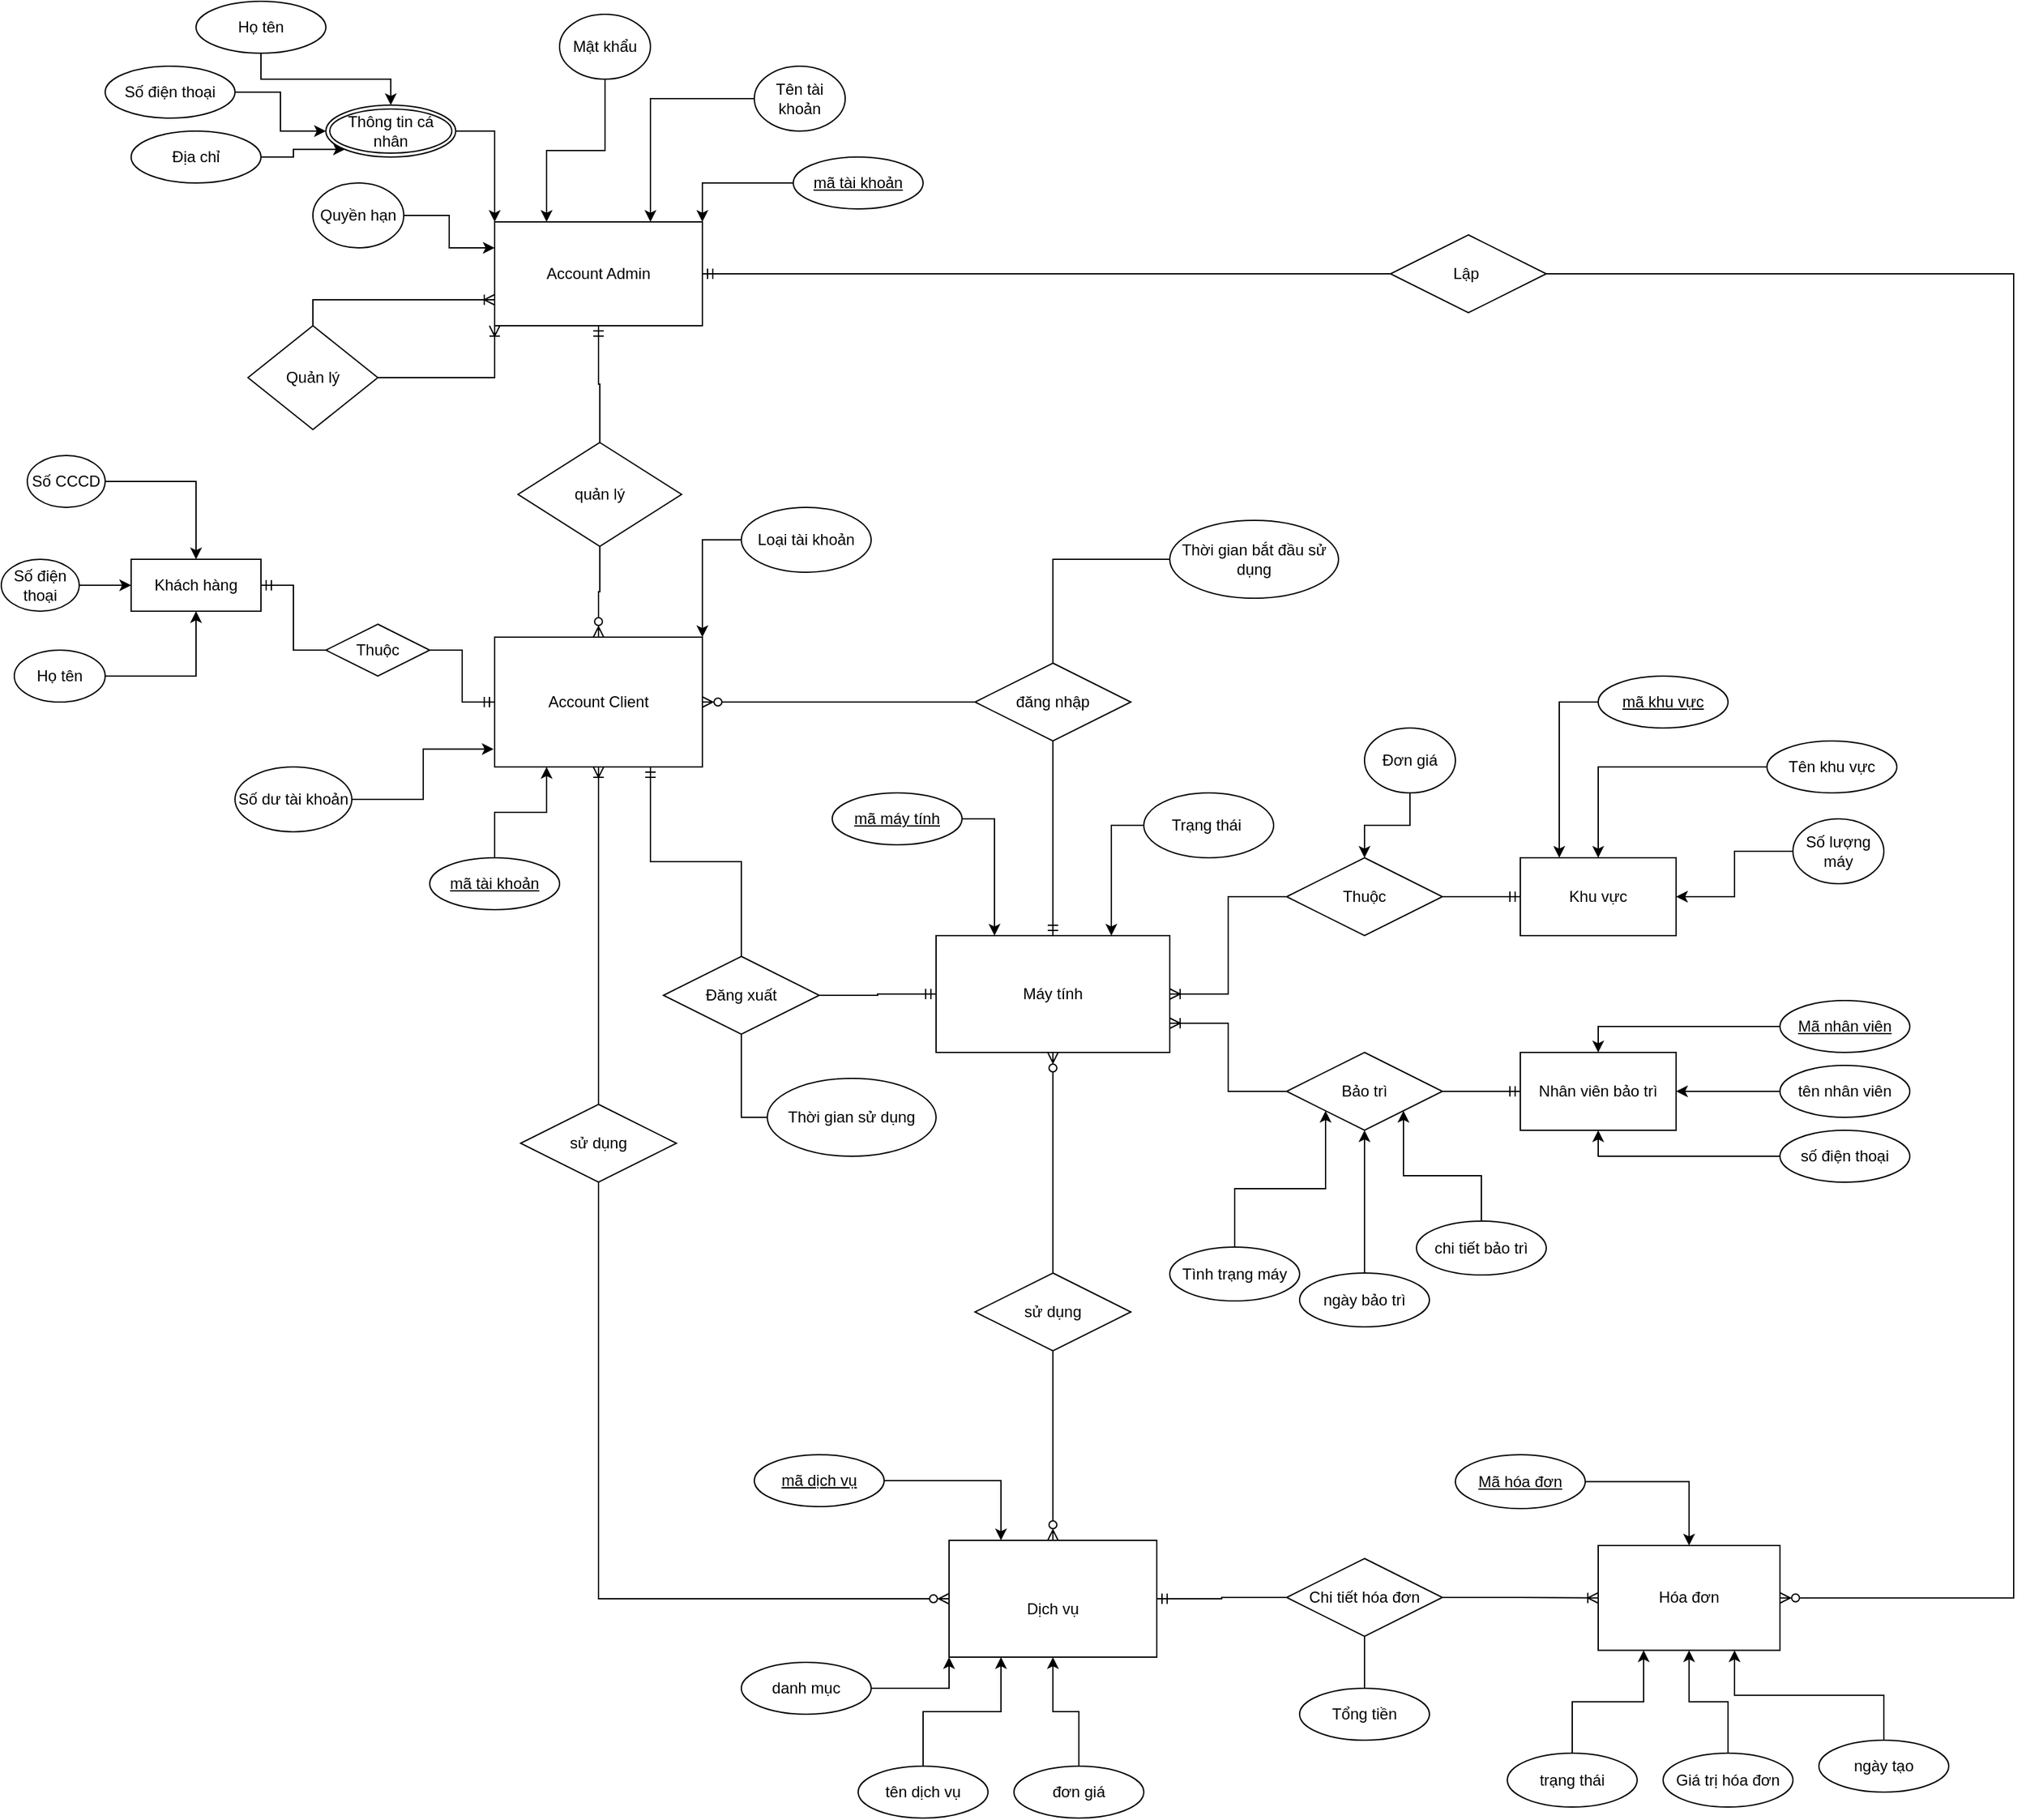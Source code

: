 <mxfile version="22.0.2" type="github">
  <diagram id="C5RBs43oDa-KdzZeNtuy" name="Page-1">
    <mxGraphModel dx="2461" dy="688" grid="1" gridSize="10" guides="0" tooltips="1" connect="1" arrows="1" fold="1" page="1" pageScale="1" pageWidth="827" pageHeight="1169" math="0" shadow="0">
      <root>
        <mxCell id="WIyWlLk6GJQsqaUBKTNV-0" />
        <mxCell id="WIyWlLk6GJQsqaUBKTNV-1" parent="WIyWlLk6GJQsqaUBKTNV-0" />
        <mxCell id="2OtdE11GlU1ttDjaYlMj-58" style="edgeStyle=orthogonalEdgeStyle;rounded=0;orthogonalLoop=1;jettySize=auto;html=1;entryX=1;entryY=0.5;entryDx=0;entryDy=0;endArrow=ERoneToMany;endFill=0;" parent="WIyWlLk6GJQsqaUBKTNV-1" source="MhLtzDRJtPfGhHGrREuR-33" target="DBvovF7zLhZcRv6KDwWk-44" edge="1">
          <mxGeometry relative="1" as="geometry" />
        </mxCell>
        <mxCell id="2OtdE11GlU1ttDjaYlMj-59" style="edgeStyle=orthogonalEdgeStyle;rounded=0;orthogonalLoop=1;jettySize=auto;html=1;entryX=0;entryY=0.5;entryDx=0;entryDy=0;endArrow=ERmandOne;endFill=0;" parent="WIyWlLk6GJQsqaUBKTNV-1" source="MhLtzDRJtPfGhHGrREuR-33" target="MhLtzDRJtPfGhHGrREuR-13" edge="1">
          <mxGeometry relative="1" as="geometry" />
        </mxCell>
        <mxCell id="MhLtzDRJtPfGhHGrREuR-33" value="Thuộc" style="shape=rhombus;perimeter=rhombusPerimeter;whiteSpace=wrap;html=1;align=center;" parent="WIyWlLk6GJQsqaUBKTNV-1" vertex="1">
          <mxGeometry x="220" y="1420" width="120" height="60" as="geometry" />
        </mxCell>
        <mxCell id="2OtdE11GlU1ttDjaYlMj-56" style="edgeStyle=orthogonalEdgeStyle;rounded=0;orthogonalLoop=1;jettySize=auto;html=1;entryX=1;entryY=0.5;entryDx=0;entryDy=0;endArrow=ERzeroToMany;endFill=0;" parent="WIyWlLk6GJQsqaUBKTNV-1" source="MhLtzDRJtPfGhHGrREuR-100" target="DBvovF7zLhZcRv6KDwWk-0" edge="1">
          <mxGeometry relative="1" as="geometry" />
        </mxCell>
        <mxCell id="2OtdE11GlU1ttDjaYlMj-57" style="edgeStyle=orthogonalEdgeStyle;rounded=0;orthogonalLoop=1;jettySize=auto;html=1;entryX=0.5;entryY=0;entryDx=0;entryDy=0;endArrow=ERmandOne;endFill=0;" parent="WIyWlLk6GJQsqaUBKTNV-1" source="MhLtzDRJtPfGhHGrREuR-100" target="DBvovF7zLhZcRv6KDwWk-44" edge="1">
          <mxGeometry relative="1" as="geometry" />
        </mxCell>
        <mxCell id="MhLtzDRJtPfGhHGrREuR-100" value="đăng nhập" style="shape=rhombus;perimeter=rhombusPerimeter;whiteSpace=wrap;html=1;align=center;" parent="WIyWlLk6GJQsqaUBKTNV-1" vertex="1">
          <mxGeometry x="-20" y="1270" width="120" height="60" as="geometry" />
        </mxCell>
        <mxCell id="2OtdE11GlU1ttDjaYlMj-65" style="edgeStyle=orthogonalEdgeStyle;rounded=0;orthogonalLoop=1;jettySize=auto;html=1;entryX=0.5;entryY=0;entryDx=0;entryDy=0;endArrow=ERzeroToMany;endFill=0;" parent="WIyWlLk6GJQsqaUBKTNV-1" source="MhLtzDRJtPfGhHGrREuR-108" target="MhLtzDRJtPfGhHGrREuR-40" edge="1">
          <mxGeometry relative="1" as="geometry" />
        </mxCell>
        <mxCell id="2OtdE11GlU1ttDjaYlMj-66" style="edgeStyle=orthogonalEdgeStyle;rounded=0;orthogonalLoop=1;jettySize=auto;html=1;entryX=0.5;entryY=1;entryDx=0;entryDy=0;endArrow=ERzeroToMany;endFill=0;" parent="WIyWlLk6GJQsqaUBKTNV-1" source="MhLtzDRJtPfGhHGrREuR-108" target="DBvovF7zLhZcRv6KDwWk-44" edge="1">
          <mxGeometry relative="1" as="geometry" />
        </mxCell>
        <mxCell id="MhLtzDRJtPfGhHGrREuR-108" value="sử dụng" style="shape=rhombus;perimeter=rhombusPerimeter;whiteSpace=wrap;html=1;align=center;" parent="WIyWlLk6GJQsqaUBKTNV-1" vertex="1">
          <mxGeometry x="-20" y="1740" width="120" height="60" as="geometry" />
        </mxCell>
        <mxCell id="MhLtzDRJtPfGhHGrREuR-121" style="edgeStyle=orthogonalEdgeStyle;rounded=0;orthogonalLoop=1;jettySize=auto;html=1;entryX=0;entryY=0.5;entryDx=0;entryDy=0;endArrow=ERoneToMany;endFill=0;" parent="WIyWlLk6GJQsqaUBKTNV-1" source="MhLtzDRJtPfGhHGrREuR-120" target="MhLtzDRJtPfGhHGrREuR-75" edge="1">
          <mxGeometry relative="1" as="geometry" />
        </mxCell>
        <mxCell id="MhLtzDRJtPfGhHGrREuR-122" style="edgeStyle=orthogonalEdgeStyle;rounded=0;orthogonalLoop=1;jettySize=auto;html=1;entryX=1;entryY=0.5;entryDx=0;entryDy=0;endArrow=ERmandOne;endFill=0;" parent="WIyWlLk6GJQsqaUBKTNV-1" source="MhLtzDRJtPfGhHGrREuR-120" target="MhLtzDRJtPfGhHGrREuR-40" edge="1">
          <mxGeometry relative="1" as="geometry" />
        </mxCell>
        <mxCell id="2OtdE11GlU1ttDjaYlMj-97" value="" style="edgeStyle=orthogonalEdgeStyle;rounded=0;orthogonalLoop=1;jettySize=auto;html=1;endArrow=none;endFill=0;" parent="WIyWlLk6GJQsqaUBKTNV-1" source="MhLtzDRJtPfGhHGrREuR-120" target="2OtdE11GlU1ttDjaYlMj-96" edge="1">
          <mxGeometry relative="1" as="geometry" />
        </mxCell>
        <mxCell id="MhLtzDRJtPfGhHGrREuR-120" value="Chi tiết hóa đơn" style="shape=rhombus;perimeter=rhombusPerimeter;whiteSpace=wrap;html=1;align=center;" parent="WIyWlLk6GJQsqaUBKTNV-1" vertex="1">
          <mxGeometry x="220" y="1960" width="120" height="60" as="geometry" />
        </mxCell>
        <mxCell id="2OtdE11GlU1ttDjaYlMj-53" style="edgeStyle=orthogonalEdgeStyle;rounded=0;orthogonalLoop=1;jettySize=auto;html=1;entryX=0.5;entryY=1;entryDx=0;entryDy=0;endArrow=ERoneToMany;endFill=0;" parent="WIyWlLk6GJQsqaUBKTNV-1" source="MhLtzDRJtPfGhHGrREuR-127" target="DBvovF7zLhZcRv6KDwWk-0" edge="1">
          <mxGeometry relative="1" as="geometry" />
        </mxCell>
        <mxCell id="2OtdE11GlU1ttDjaYlMj-54" style="edgeStyle=orthogonalEdgeStyle;rounded=0;orthogonalLoop=1;jettySize=auto;html=1;entryX=0;entryY=0.5;entryDx=0;entryDy=0;exitX=0.5;exitY=1;exitDx=0;exitDy=0;endArrow=ERzeroToMany;endFill=0;" parent="WIyWlLk6GJQsqaUBKTNV-1" source="MhLtzDRJtPfGhHGrREuR-127" target="MhLtzDRJtPfGhHGrREuR-40" edge="1">
          <mxGeometry relative="1" as="geometry" />
        </mxCell>
        <mxCell id="MhLtzDRJtPfGhHGrREuR-127" value="sử dụng" style="shape=rhombus;perimeter=rhombusPerimeter;whiteSpace=wrap;html=1;align=center;" parent="WIyWlLk6GJQsqaUBKTNV-1" vertex="1">
          <mxGeometry x="-370" y="1610" width="120" height="60" as="geometry" />
        </mxCell>
        <mxCell id="DBvovF7zLhZcRv6KDwWk-0" value="Account Client" style="rounded=0;whiteSpace=wrap;html=1;" parent="WIyWlLk6GJQsqaUBKTNV-1" vertex="1">
          <mxGeometry x="-390" y="1250" width="160" height="100" as="geometry" />
        </mxCell>
        <mxCell id="DBvovF7zLhZcRv6KDwWk-9" style="edgeStyle=orthogonalEdgeStyle;rounded=0;orthogonalLoop=1;jettySize=auto;html=1;entryX=0.25;entryY=1;entryDx=0;entryDy=0;" parent="WIyWlLk6GJQsqaUBKTNV-1" source="MhLtzDRJtPfGhHGrREuR-126" target="DBvovF7zLhZcRv6KDwWk-0" edge="1">
          <mxGeometry relative="1" as="geometry">
            <mxPoint x="-410" y="1130.0" as="sourcePoint" />
          </mxGeometry>
        </mxCell>
        <mxCell id="DBvovF7zLhZcRv6KDwWk-5" value="Số dư tài khoản" style="ellipse;whiteSpace=wrap;html=1;" parent="WIyWlLk6GJQsqaUBKTNV-1" vertex="1">
          <mxGeometry x="-590" y="1350" width="90" height="50" as="geometry" />
        </mxCell>
        <mxCell id="2OtdE11GlU1ttDjaYlMj-47" style="edgeStyle=orthogonalEdgeStyle;rounded=0;orthogonalLoop=1;jettySize=auto;html=1;entryX=1;entryY=0;entryDx=0;entryDy=0;" parent="WIyWlLk6GJQsqaUBKTNV-1" source="DBvovF7zLhZcRv6KDwWk-8" target="DBvovF7zLhZcRv6KDwWk-0" edge="1">
          <mxGeometry relative="1" as="geometry" />
        </mxCell>
        <mxCell id="DBvovF7zLhZcRv6KDwWk-8" value="Loại tài khoản" style="ellipse;whiteSpace=wrap;html=1;" parent="WIyWlLk6GJQsqaUBKTNV-1" vertex="1">
          <mxGeometry x="-200" y="1150" width="100" height="50" as="geometry" />
        </mxCell>
        <mxCell id="MhLtzDRJtPfGhHGrREuR-126" value="mã tài khoản" style="ellipse;whiteSpace=wrap;html=1;align=center;fontStyle=4;" parent="WIyWlLk6GJQsqaUBKTNV-1" vertex="1">
          <mxGeometry x="-440" y="1420" width="100" height="40" as="geometry" />
        </mxCell>
        <mxCell id="939SDnjjSKIOphHg5gHC-7" style="edgeStyle=orthogonalEdgeStyle;rounded=0;orthogonalLoop=1;jettySize=auto;html=1;entryX=1;entryY=0.5;entryDx=0;entryDy=0;endArrow=ERmandOne;endFill=0;" parent="WIyWlLk6GJQsqaUBKTNV-1" source="2OtdE11GlU1ttDjaYlMj-5" target="2OtdE11GlU1ttDjaYlMj-3" edge="1">
          <mxGeometry relative="1" as="geometry" />
        </mxCell>
        <mxCell id="939SDnjjSKIOphHg5gHC-8" style="edgeStyle=orthogonalEdgeStyle;rounded=0;orthogonalLoop=1;jettySize=auto;html=1;entryX=0;entryY=0.5;entryDx=0;entryDy=0;endArrow=ERmandOne;endFill=0;" parent="WIyWlLk6GJQsqaUBKTNV-1" source="2OtdE11GlU1ttDjaYlMj-5" target="DBvovF7zLhZcRv6KDwWk-0" edge="1">
          <mxGeometry relative="1" as="geometry" />
        </mxCell>
        <mxCell id="2OtdE11GlU1ttDjaYlMj-5" value="Thuộc" style="shape=rhombus;perimeter=rhombusPerimeter;whiteSpace=wrap;html=1;align=center;" parent="WIyWlLk6GJQsqaUBKTNV-1" vertex="1">
          <mxGeometry x="-520" y="1240" width="80" height="40" as="geometry" />
        </mxCell>
        <mxCell id="2OtdE11GlU1ttDjaYlMj-19" style="edgeStyle=orthogonalEdgeStyle;rounded=0;orthogonalLoop=1;jettySize=auto;html=1;entryX=0;entryY=0.25;entryDx=0;entryDy=0;" parent="WIyWlLk6GJQsqaUBKTNV-1" source="2OtdE11GlU1ttDjaYlMj-15" target="2OtdE11GlU1ttDjaYlMj-23" edge="1">
          <mxGeometry relative="1" as="geometry">
            <mxPoint x="-530" y="970.0" as="targetPoint" />
          </mxGeometry>
        </mxCell>
        <mxCell id="2OtdE11GlU1ttDjaYlMj-15" value="Quyền hạn" style="ellipse;whiteSpace=wrap;html=1;" parent="WIyWlLk6GJQsqaUBKTNV-1" vertex="1">
          <mxGeometry x="-530" y="900" width="70" height="50" as="geometry" />
        </mxCell>
        <mxCell id="Uozth5Lih3cispUeFP9Q-2" style="edgeStyle=orthogonalEdgeStyle;rounded=0;orthogonalLoop=1;jettySize=auto;html=1;entryX=0;entryY=0.75;entryDx=0;entryDy=0;exitX=0.5;exitY=0;exitDx=0;exitDy=0;endArrow=ERoneToMany;endFill=0;" edge="1" parent="WIyWlLk6GJQsqaUBKTNV-1" source="2OtdE11GlU1ttDjaYlMj-16" target="2OtdE11GlU1ttDjaYlMj-23">
          <mxGeometry relative="1" as="geometry" />
        </mxCell>
        <mxCell id="Uozth5Lih3cispUeFP9Q-5" style="edgeStyle=orthogonalEdgeStyle;rounded=0;orthogonalLoop=1;jettySize=auto;html=1;entryX=0;entryY=1;entryDx=0;entryDy=0;endArrow=ERoneToMany;endFill=0;" edge="1" parent="WIyWlLk6GJQsqaUBKTNV-1" source="2OtdE11GlU1ttDjaYlMj-16" target="2OtdE11GlU1ttDjaYlMj-23">
          <mxGeometry relative="1" as="geometry" />
        </mxCell>
        <mxCell id="2OtdE11GlU1ttDjaYlMj-16" value="Quản lý" style="shape=rhombus;perimeter=rhombusPerimeter;whiteSpace=wrap;html=1;align=center;" parent="WIyWlLk6GJQsqaUBKTNV-1" vertex="1">
          <mxGeometry x="-580" y="1010" width="100" height="80" as="geometry" />
        </mxCell>
        <mxCell id="2OtdE11GlU1ttDjaYlMj-43" style="edgeStyle=orthogonalEdgeStyle;rounded=0;orthogonalLoop=1;jettySize=auto;html=1;entryX=0.5;entryY=0;entryDx=0;entryDy=0;endArrow=ERzeroToMany;endFill=0;" parent="WIyWlLk6GJQsqaUBKTNV-1" source="MhLtzDRJtPfGhHGrREuR-105" target="DBvovF7zLhZcRv6KDwWk-0" edge="1">
          <mxGeometry relative="1" as="geometry" />
        </mxCell>
        <mxCell id="Uozth5Lih3cispUeFP9Q-6" style="edgeStyle=orthogonalEdgeStyle;rounded=0;orthogonalLoop=1;jettySize=auto;html=1;entryX=0.5;entryY=1;entryDx=0;entryDy=0;endArrow=ERmandOne;endFill=0;" edge="1" parent="WIyWlLk6GJQsqaUBKTNV-1" source="MhLtzDRJtPfGhHGrREuR-105" target="2OtdE11GlU1ttDjaYlMj-23">
          <mxGeometry relative="1" as="geometry" />
        </mxCell>
        <mxCell id="MhLtzDRJtPfGhHGrREuR-105" value="quản lý&lt;br&gt;" style="shape=rhombus;perimeter=rhombusPerimeter;whiteSpace=wrap;html=1;align=center;" parent="WIyWlLk6GJQsqaUBKTNV-1" vertex="1">
          <mxGeometry x="-372" y="1100" width="126" height="80" as="geometry" />
        </mxCell>
        <mxCell id="2OtdE11GlU1ttDjaYlMj-23" value="Account Admin" style="whiteSpace=wrap;html=1;align=center;" parent="WIyWlLk6GJQsqaUBKTNV-1" vertex="1">
          <mxGeometry x="-390" y="930" width="160" height="80" as="geometry" />
        </mxCell>
        <mxCell id="Uozth5Lih3cispUeFP9Q-0" style="edgeStyle=orthogonalEdgeStyle;rounded=0;orthogonalLoop=1;jettySize=auto;html=1;entryX=0.75;entryY=0;entryDx=0;entryDy=0;" edge="1" parent="WIyWlLk6GJQsqaUBKTNV-1" source="DBvovF7zLhZcRv6KDwWk-39" target="2OtdE11GlU1ttDjaYlMj-23">
          <mxGeometry relative="1" as="geometry" />
        </mxCell>
        <mxCell id="DBvovF7zLhZcRv6KDwWk-39" value="Tên tài khoản" style="ellipse;whiteSpace=wrap;html=1;" parent="WIyWlLk6GJQsqaUBKTNV-1" vertex="1">
          <mxGeometry x="-190" y="810" width="70" height="50" as="geometry" />
        </mxCell>
        <mxCell id="Uozth5Lih3cispUeFP9Q-1" style="edgeStyle=orthogonalEdgeStyle;rounded=0;orthogonalLoop=1;jettySize=auto;html=1;entryX=0.25;entryY=0;entryDx=0;entryDy=0;" edge="1" parent="WIyWlLk6GJQsqaUBKTNV-1" source="DBvovF7zLhZcRv6KDwWk-41" target="2OtdE11GlU1ttDjaYlMj-23">
          <mxGeometry relative="1" as="geometry" />
        </mxCell>
        <mxCell id="DBvovF7zLhZcRv6KDwWk-41" value="Mật khẩu" style="ellipse;whiteSpace=wrap;html=1;" parent="WIyWlLk6GJQsqaUBKTNV-1" vertex="1">
          <mxGeometry x="-340" y="770" width="70" height="50" as="geometry" />
        </mxCell>
        <mxCell id="2OtdE11GlU1ttDjaYlMj-51" style="edgeStyle=orthogonalEdgeStyle;rounded=0;orthogonalLoop=1;jettySize=auto;html=1;exitX=0.5;exitY=1;exitDx=0;exitDy=0;" parent="WIyWlLk6GJQsqaUBKTNV-1" source="MhLtzDRJtPfGhHGrREuR-127" target="MhLtzDRJtPfGhHGrREuR-127" edge="1">
          <mxGeometry relative="1" as="geometry" />
        </mxCell>
        <mxCell id="MhLtzDRJtPfGhHGrREuR-13" value="Khu vực" style="rounded=0;whiteSpace=wrap;html=1;container=0;" parent="WIyWlLk6GJQsqaUBKTNV-1" vertex="1">
          <mxGeometry x="400" y="1420" width="120" height="60" as="geometry" />
        </mxCell>
        <mxCell id="2OtdE11GlU1ttDjaYlMj-80" style="edgeStyle=orthogonalEdgeStyle;rounded=0;orthogonalLoop=1;jettySize=auto;html=1;entryX=0.5;entryY=0;entryDx=0;entryDy=0;" parent="WIyWlLk6GJQsqaUBKTNV-1" source="MhLtzDRJtPfGhHGrREuR-15" target="MhLtzDRJtPfGhHGrREuR-33" edge="1">
          <mxGeometry relative="1" as="geometry" />
        </mxCell>
        <mxCell id="MhLtzDRJtPfGhHGrREuR-15" value="Đơn giá" style="ellipse;whiteSpace=wrap;html=1;container=0;" parent="WIyWlLk6GJQsqaUBKTNV-1" vertex="1">
          <mxGeometry x="280" y="1320" width="70" height="50" as="geometry" />
        </mxCell>
        <mxCell id="MhLtzDRJtPfGhHGrREuR-23" style="edgeStyle=orthogonalEdgeStyle;rounded=0;orthogonalLoop=1;jettySize=auto;html=1;entryX=1;entryY=0.5;entryDx=0;entryDy=0;" parent="WIyWlLk6GJQsqaUBKTNV-1" source="MhLtzDRJtPfGhHGrREuR-16" target="MhLtzDRJtPfGhHGrREuR-13" edge="1">
          <mxGeometry relative="1" as="geometry" />
        </mxCell>
        <mxCell id="MhLtzDRJtPfGhHGrREuR-16" value="Số lượng máy" style="ellipse;whiteSpace=wrap;html=1;container=0;" parent="WIyWlLk6GJQsqaUBKTNV-1" vertex="1">
          <mxGeometry x="610" y="1390" width="70" height="50" as="geometry" />
        </mxCell>
        <mxCell id="MhLtzDRJtPfGhHGrREuR-20" style="edgeStyle=orthogonalEdgeStyle;rounded=0;orthogonalLoop=1;jettySize=auto;html=1;entryX=0.5;entryY=0;entryDx=0;entryDy=0;" parent="WIyWlLk6GJQsqaUBKTNV-1" source="MhLtzDRJtPfGhHGrREuR-19" target="MhLtzDRJtPfGhHGrREuR-13" edge="1">
          <mxGeometry relative="1" as="geometry" />
        </mxCell>
        <mxCell id="MhLtzDRJtPfGhHGrREuR-19" value="Tên khu vực" style="ellipse;whiteSpace=wrap;html=1;align=center;container=0;" parent="WIyWlLk6GJQsqaUBKTNV-1" vertex="1">
          <mxGeometry x="590" y="1330" width="100" height="40" as="geometry" />
        </mxCell>
        <mxCell id="MhLtzDRJtPfGhHGrREuR-31" style="edgeStyle=orthogonalEdgeStyle;rounded=0;orthogonalLoop=1;jettySize=auto;html=1;entryX=0.25;entryY=0;entryDx=0;entryDy=0;exitX=0;exitY=0.5;exitDx=0;exitDy=0;" parent="WIyWlLk6GJQsqaUBKTNV-1" source="MhLtzDRJtPfGhHGrREuR-125" target="MhLtzDRJtPfGhHGrREuR-13" edge="1">
          <mxGeometry relative="1" as="geometry">
            <mxPoint x="565" y="1340" as="sourcePoint" />
          </mxGeometry>
        </mxCell>
        <mxCell id="MhLtzDRJtPfGhHGrREuR-125" value="mã khu vực" style="ellipse;whiteSpace=wrap;html=1;align=center;fontStyle=4;container=0;" parent="WIyWlLk6GJQsqaUBKTNV-1" vertex="1">
          <mxGeometry x="460" y="1280" width="100" height="40" as="geometry" />
        </mxCell>
        <mxCell id="DBvovF7zLhZcRv6KDwWk-44" value="Máy tính" style="rounded=0;whiteSpace=wrap;html=1;" parent="WIyWlLk6GJQsqaUBKTNV-1" vertex="1">
          <mxGeometry x="-50" y="1480" width="180" height="90" as="geometry" />
        </mxCell>
        <mxCell id="2OtdE11GlU1ttDjaYlMj-88" style="edgeStyle=orthogonalEdgeStyle;rounded=0;orthogonalLoop=1;jettySize=auto;html=1;entryX=0.75;entryY=0;entryDx=0;entryDy=0;exitX=0;exitY=0.5;exitDx=0;exitDy=0;" parent="WIyWlLk6GJQsqaUBKTNV-1" source="MhLtzDRJtPfGhHGrREuR-7" target="DBvovF7zLhZcRv6KDwWk-44" edge="1">
          <mxGeometry relative="1" as="geometry" />
        </mxCell>
        <mxCell id="MhLtzDRJtPfGhHGrREuR-7" value="Trạng thái&amp;nbsp;" style="ellipse;whiteSpace=wrap;html=1;" parent="WIyWlLk6GJQsqaUBKTNV-1" vertex="1">
          <mxGeometry x="110" y="1370" width="100" height="50" as="geometry" />
        </mxCell>
        <mxCell id="MhLtzDRJtPfGhHGrREuR-29" style="edgeStyle=orthogonalEdgeStyle;rounded=0;orthogonalLoop=1;jettySize=auto;html=1;entryX=0.25;entryY=0;entryDx=0;entryDy=0;exitX=1;exitY=0.5;exitDx=0;exitDy=0;" parent="WIyWlLk6GJQsqaUBKTNV-1" source="MhLtzDRJtPfGhHGrREuR-123" target="DBvovF7zLhZcRv6KDwWk-44" edge="1">
          <mxGeometry relative="1" as="geometry">
            <mxPoint x="-40.001" y="1360.091" as="sourcePoint" />
          </mxGeometry>
        </mxCell>
        <mxCell id="MhLtzDRJtPfGhHGrREuR-123" value="mã máy tính" style="ellipse;whiteSpace=wrap;html=1;align=center;fontStyle=4;" parent="WIyWlLk6GJQsqaUBKTNV-1" vertex="1">
          <mxGeometry x="-130" y="1370" width="100" height="40" as="geometry" />
        </mxCell>
        <mxCell id="2OtdE11GlU1ttDjaYlMj-63" style="edgeStyle=orthogonalEdgeStyle;rounded=0;orthogonalLoop=1;jettySize=auto;html=1;entryX=0.5;entryY=0;entryDx=0;entryDy=0;endArrow=none;endFill=0;" parent="WIyWlLk6GJQsqaUBKTNV-1" source="2OtdE11GlU1ttDjaYlMj-61" target="MhLtzDRJtPfGhHGrREuR-100" edge="1">
          <mxGeometry relative="1" as="geometry" />
        </mxCell>
        <mxCell id="2OtdE11GlU1ttDjaYlMj-61" value="Thời gian bắt đầu sử dụng" style="ellipse;whiteSpace=wrap;html=1;align=center;" parent="WIyWlLk6GJQsqaUBKTNV-1" vertex="1">
          <mxGeometry x="130" y="1160" width="130" height="60" as="geometry" />
        </mxCell>
        <mxCell id="2OtdE11GlU1ttDjaYlMj-69" style="edgeStyle=orthogonalEdgeStyle;rounded=0;orthogonalLoop=1;jettySize=auto;html=1;entryX=0.75;entryY=1;entryDx=0;entryDy=0;endArrow=ERmandOne;endFill=0;" parent="WIyWlLk6GJQsqaUBKTNV-1" source="2OtdE11GlU1ttDjaYlMj-64" target="DBvovF7zLhZcRv6KDwWk-0" edge="1">
          <mxGeometry relative="1" as="geometry" />
        </mxCell>
        <mxCell id="2OtdE11GlU1ttDjaYlMj-70" style="edgeStyle=orthogonalEdgeStyle;rounded=0;orthogonalLoop=1;jettySize=auto;html=1;entryX=0;entryY=0.5;entryDx=0;entryDy=0;endArrow=ERmandOne;endFill=0;" parent="WIyWlLk6GJQsqaUBKTNV-1" source="2OtdE11GlU1ttDjaYlMj-64" target="DBvovF7zLhZcRv6KDwWk-44" edge="1">
          <mxGeometry relative="1" as="geometry" />
        </mxCell>
        <mxCell id="2OtdE11GlU1ttDjaYlMj-71" style="edgeStyle=orthogonalEdgeStyle;rounded=0;orthogonalLoop=1;jettySize=auto;html=1;entryX=0;entryY=0.5;entryDx=0;entryDy=0;endArrow=none;endFill=0;" parent="WIyWlLk6GJQsqaUBKTNV-1" source="2OtdE11GlU1ttDjaYlMj-64" target="2OtdE11GlU1ttDjaYlMj-67" edge="1">
          <mxGeometry relative="1" as="geometry" />
        </mxCell>
        <mxCell id="2OtdE11GlU1ttDjaYlMj-64" value="Đăng xuất" style="shape=rhombus;perimeter=rhombusPerimeter;whiteSpace=wrap;html=1;align=center;" parent="WIyWlLk6GJQsqaUBKTNV-1" vertex="1">
          <mxGeometry x="-260" y="1496" width="120" height="60" as="geometry" />
        </mxCell>
        <mxCell id="2OtdE11GlU1ttDjaYlMj-67" value="Thời gian sử dụng" style="ellipse;whiteSpace=wrap;html=1;align=center;" parent="WIyWlLk6GJQsqaUBKTNV-1" vertex="1">
          <mxGeometry x="-180" y="1590" width="130" height="60" as="geometry" />
        </mxCell>
        <mxCell id="MhLtzDRJtPfGhHGrREuR-40" value="&lt;br&gt;Dịch vụ" style="whiteSpace=wrap;html=1;align=center;container=0;" parent="WIyWlLk6GJQsqaUBKTNV-1" vertex="1">
          <mxGeometry x="-40" y="1946" width="160" height="90" as="geometry" />
        </mxCell>
        <mxCell id="2OtdE11GlU1ttDjaYlMj-75" style="edgeStyle=orthogonalEdgeStyle;rounded=0;orthogonalLoop=1;jettySize=auto;html=1;entryX=0.25;entryY=0;entryDx=0;entryDy=0;" parent="WIyWlLk6GJQsqaUBKTNV-1" source="MhLtzDRJtPfGhHGrREuR-42" target="MhLtzDRJtPfGhHGrREuR-40" edge="1">
          <mxGeometry relative="1" as="geometry" />
        </mxCell>
        <mxCell id="MhLtzDRJtPfGhHGrREuR-42" value="mã dịch vụ" style="ellipse;whiteSpace=wrap;html=1;align=center;fontStyle=4;container=0;" parent="WIyWlLk6GJQsqaUBKTNV-1" vertex="1">
          <mxGeometry x="-190" y="1880" width="100" height="40" as="geometry" />
        </mxCell>
        <mxCell id="2OtdE11GlU1ttDjaYlMj-72" style="edgeStyle=orthogonalEdgeStyle;rounded=0;orthogonalLoop=1;jettySize=auto;html=1;entryX=0.25;entryY=1;entryDx=0;entryDy=0;" parent="WIyWlLk6GJQsqaUBKTNV-1" source="MhLtzDRJtPfGhHGrREuR-44" target="MhLtzDRJtPfGhHGrREuR-40" edge="1">
          <mxGeometry relative="1" as="geometry" />
        </mxCell>
        <mxCell id="MhLtzDRJtPfGhHGrREuR-44" value="tên dịch vụ" style="ellipse;whiteSpace=wrap;html=1;align=center;container=0;" parent="WIyWlLk6GJQsqaUBKTNV-1" vertex="1">
          <mxGeometry x="-110" y="2120" width="100" height="40" as="geometry" />
        </mxCell>
        <mxCell id="2OtdE11GlU1ttDjaYlMj-73" style="edgeStyle=orthogonalEdgeStyle;rounded=0;orthogonalLoop=1;jettySize=auto;html=1;entryX=0.5;entryY=1;entryDx=0;entryDy=0;" parent="WIyWlLk6GJQsqaUBKTNV-1" source="MhLtzDRJtPfGhHGrREuR-46" target="MhLtzDRJtPfGhHGrREuR-40" edge="1">
          <mxGeometry relative="1" as="geometry" />
        </mxCell>
        <mxCell id="MhLtzDRJtPfGhHGrREuR-46" value="đơn giá" style="ellipse;whiteSpace=wrap;html=1;align=center;container=0;" parent="WIyWlLk6GJQsqaUBKTNV-1" vertex="1">
          <mxGeometry x="10" y="2120" width="100" height="40" as="geometry" />
        </mxCell>
        <mxCell id="2OtdE11GlU1ttDjaYlMj-79" style="edgeStyle=orthogonalEdgeStyle;rounded=0;orthogonalLoop=1;jettySize=auto;html=1;entryX=0;entryY=1;entryDx=0;entryDy=0;" parent="WIyWlLk6GJQsqaUBKTNV-1" source="2OtdE11GlU1ttDjaYlMj-78" target="MhLtzDRJtPfGhHGrREuR-40" edge="1">
          <mxGeometry relative="1" as="geometry" />
        </mxCell>
        <mxCell id="2OtdE11GlU1ttDjaYlMj-78" value="danh mục" style="ellipse;whiteSpace=wrap;html=1;align=center;container=0;" parent="WIyWlLk6GJQsqaUBKTNV-1" vertex="1">
          <mxGeometry x="-200" y="2040" width="100" height="40" as="geometry" />
        </mxCell>
        <mxCell id="2OtdE11GlU1ttDjaYlMj-82" value="Nhân viên bảo trì" style="whiteSpace=wrap;html=1;align=center;" parent="WIyWlLk6GJQsqaUBKTNV-1" vertex="1">
          <mxGeometry x="400" y="1570" width="120" height="60" as="geometry" />
        </mxCell>
        <mxCell id="2OtdE11GlU1ttDjaYlMj-86" style="edgeStyle=orthogonalEdgeStyle;rounded=0;orthogonalLoop=1;jettySize=auto;html=1;entryX=1;entryY=0.75;entryDx=0;entryDy=0;endArrow=ERoneToMany;endFill=0;" parent="WIyWlLk6GJQsqaUBKTNV-1" source="2OtdE11GlU1ttDjaYlMj-85" target="DBvovF7zLhZcRv6KDwWk-44" edge="1">
          <mxGeometry relative="1" as="geometry" />
        </mxCell>
        <mxCell id="2OtdE11GlU1ttDjaYlMj-87" style="edgeStyle=orthogonalEdgeStyle;rounded=0;orthogonalLoop=1;jettySize=auto;html=1;entryX=0;entryY=0.5;entryDx=0;entryDy=0;endArrow=ERmandOne;endFill=0;" parent="WIyWlLk6GJQsqaUBKTNV-1" source="2OtdE11GlU1ttDjaYlMj-85" target="2OtdE11GlU1ttDjaYlMj-82" edge="1">
          <mxGeometry relative="1" as="geometry" />
        </mxCell>
        <mxCell id="2OtdE11GlU1ttDjaYlMj-85" value="Bảo trì" style="shape=rhombus;perimeter=rhombusPerimeter;whiteSpace=wrap;html=1;align=center;" parent="WIyWlLk6GJQsqaUBKTNV-1" vertex="1">
          <mxGeometry x="220" y="1570" width="120" height="60" as="geometry" />
        </mxCell>
        <mxCell id="2OtdE11GlU1ttDjaYlMj-93" style="edgeStyle=orthogonalEdgeStyle;rounded=0;orthogonalLoop=1;jettySize=auto;html=1;entryX=0.5;entryY=1;entryDx=0;entryDy=0;" parent="WIyWlLk6GJQsqaUBKTNV-1" source="2OtdE11GlU1ttDjaYlMj-89" target="2OtdE11GlU1ttDjaYlMj-85" edge="1">
          <mxGeometry relative="1" as="geometry" />
        </mxCell>
        <mxCell id="2OtdE11GlU1ttDjaYlMj-89" value="ngày bảo trì" style="ellipse;whiteSpace=wrap;html=1;align=center;" parent="WIyWlLk6GJQsqaUBKTNV-1" vertex="1">
          <mxGeometry x="230" y="1739.997" width="100" height="41.481" as="geometry" />
        </mxCell>
        <mxCell id="939SDnjjSKIOphHg5gHC-5" style="edgeStyle=orthogonalEdgeStyle;rounded=0;orthogonalLoop=1;jettySize=auto;html=1;entryX=0;entryY=1;entryDx=0;entryDy=0;" parent="WIyWlLk6GJQsqaUBKTNV-1" source="2OtdE11GlU1ttDjaYlMj-90" target="2OtdE11GlU1ttDjaYlMj-85" edge="1">
          <mxGeometry relative="1" as="geometry" />
        </mxCell>
        <mxCell id="2OtdE11GlU1ttDjaYlMj-90" value="Tình trạng máy" style="ellipse;whiteSpace=wrap;html=1;align=center;" parent="WIyWlLk6GJQsqaUBKTNV-1" vertex="1">
          <mxGeometry x="130" y="1719.997" width="100" height="41.481" as="geometry" />
        </mxCell>
        <mxCell id="2OtdE11GlU1ttDjaYlMj-94" style="edgeStyle=orthogonalEdgeStyle;rounded=0;orthogonalLoop=1;jettySize=auto;html=1;entryX=1;entryY=1;entryDx=0;entryDy=0;" parent="WIyWlLk6GJQsqaUBKTNV-1" source="2OtdE11GlU1ttDjaYlMj-91" target="2OtdE11GlU1ttDjaYlMj-85" edge="1">
          <mxGeometry relative="1" as="geometry" />
        </mxCell>
        <mxCell id="2OtdE11GlU1ttDjaYlMj-91" value="chi tiết bảo trì" style="ellipse;whiteSpace=wrap;html=1;align=center;" parent="WIyWlLk6GJQsqaUBKTNV-1" vertex="1">
          <mxGeometry x="320" y="1699.997" width="100" height="41.481" as="geometry" />
        </mxCell>
        <mxCell id="2OtdE11GlU1ttDjaYlMj-96" value="Tổng tiền" style="ellipse;whiteSpace=wrap;html=1;" parent="WIyWlLk6GJQsqaUBKTNV-1" vertex="1">
          <mxGeometry x="230" y="2060" width="100" height="40" as="geometry" />
        </mxCell>
        <mxCell id="2OtdE11GlU1ttDjaYlMj-104" style="edgeStyle=orthogonalEdgeStyle;rounded=0;orthogonalLoop=1;jettySize=auto;html=1;entryX=0.5;entryY=0;entryDx=0;entryDy=0;" parent="WIyWlLk6GJQsqaUBKTNV-1" source="2OtdE11GlU1ttDjaYlMj-101" target="2OtdE11GlU1ttDjaYlMj-82" edge="1">
          <mxGeometry relative="1" as="geometry" />
        </mxCell>
        <mxCell id="2OtdE11GlU1ttDjaYlMj-101" value="Mã nhân viên" style="ellipse;whiteSpace=wrap;html=1;align=center;fontStyle=4;" parent="WIyWlLk6GJQsqaUBKTNV-1" vertex="1">
          <mxGeometry x="600" y="1530" width="100" height="40" as="geometry" />
        </mxCell>
        <mxCell id="2OtdE11GlU1ttDjaYlMj-105" style="edgeStyle=orthogonalEdgeStyle;rounded=0;orthogonalLoop=1;jettySize=auto;html=1;entryX=1;entryY=0.5;entryDx=0;entryDy=0;" parent="WIyWlLk6GJQsqaUBKTNV-1" source="2OtdE11GlU1ttDjaYlMj-102" target="2OtdE11GlU1ttDjaYlMj-82" edge="1">
          <mxGeometry relative="1" as="geometry" />
        </mxCell>
        <mxCell id="2OtdE11GlU1ttDjaYlMj-102" value="tên nhân viên" style="ellipse;whiteSpace=wrap;html=1;align=center;" parent="WIyWlLk6GJQsqaUBKTNV-1" vertex="1">
          <mxGeometry x="600" y="1580" width="100" height="40" as="geometry" />
        </mxCell>
        <mxCell id="2OtdE11GlU1ttDjaYlMj-106" style="edgeStyle=orthogonalEdgeStyle;rounded=0;orthogonalLoop=1;jettySize=auto;html=1;entryX=0.5;entryY=1;entryDx=0;entryDy=0;" parent="WIyWlLk6GJQsqaUBKTNV-1" source="2OtdE11GlU1ttDjaYlMj-103" target="2OtdE11GlU1ttDjaYlMj-82" edge="1">
          <mxGeometry relative="1" as="geometry" />
        </mxCell>
        <mxCell id="2OtdE11GlU1ttDjaYlMj-103" value="số điện thoại" style="ellipse;whiteSpace=wrap;html=1;align=center;" parent="WIyWlLk6GJQsqaUBKTNV-1" vertex="1">
          <mxGeometry x="600" y="1630" width="100" height="40" as="geometry" />
        </mxCell>
        <mxCell id="2OtdE11GlU1ttDjaYlMj-3" value="Khách hàng" style="whiteSpace=wrap;html=1;align=center;" parent="WIyWlLk6GJQsqaUBKTNV-1" vertex="1">
          <mxGeometry x="-670" y="1190" width="100" height="40" as="geometry" />
        </mxCell>
        <mxCell id="DBvovF7zLhZcRv6KDwWk-11" style="edgeStyle=orthogonalEdgeStyle;rounded=0;orthogonalLoop=1;jettySize=auto;html=1;exitX=1;exitY=0.5;exitDx=0;exitDy=0;entryX=0;entryY=0.5;entryDx=0;entryDy=0;" parent="WIyWlLk6GJQsqaUBKTNV-1" source="DBvovF7zLhZcRv6KDwWk-2" target="2OtdE11GlU1ttDjaYlMj-3" edge="1">
          <mxGeometry relative="1" as="geometry">
            <mxPoint x="-430" y="1490" as="targetPoint" />
          </mxGeometry>
        </mxCell>
        <mxCell id="DBvovF7zLhZcRv6KDwWk-2" value="Số điện thoại" style="ellipse;whiteSpace=wrap;html=1;" parent="WIyWlLk6GJQsqaUBKTNV-1" vertex="1">
          <mxGeometry x="-770" y="1190" width="60" height="40" as="geometry" />
        </mxCell>
        <mxCell id="DBvovF7zLhZcRv6KDwWk-10" style="edgeStyle=orthogonalEdgeStyle;rounded=0;orthogonalLoop=1;jettySize=auto;html=1;entryX=0.5;entryY=1;entryDx=0;entryDy=0;" parent="WIyWlLk6GJQsqaUBKTNV-1" source="DBvovF7zLhZcRv6KDwWk-3" target="2OtdE11GlU1ttDjaYlMj-3" edge="1">
          <mxGeometry relative="1" as="geometry" />
        </mxCell>
        <mxCell id="DBvovF7zLhZcRv6KDwWk-3" value="Họ tên" style="ellipse;whiteSpace=wrap;html=1;" parent="WIyWlLk6GJQsqaUBKTNV-1" vertex="1">
          <mxGeometry x="-760" y="1260" width="70" height="40" as="geometry" />
        </mxCell>
        <mxCell id="2OtdE11GlU1ttDjaYlMj-32" style="edgeStyle=orthogonalEdgeStyle;rounded=0;orthogonalLoop=1;jettySize=auto;html=1;entryX=0.5;entryY=0;entryDx=0;entryDy=0;" parent="WIyWlLk6GJQsqaUBKTNV-1" source="DBvovF7zLhZcRv6KDwWk-4" target="2OtdE11GlU1ttDjaYlMj-3" edge="1">
          <mxGeometry relative="1" as="geometry" />
        </mxCell>
        <mxCell id="DBvovF7zLhZcRv6KDwWk-4" value="Số CCCD" style="ellipse;whiteSpace=wrap;html=1;" parent="WIyWlLk6GJQsqaUBKTNV-1" vertex="1">
          <mxGeometry x="-750" y="1110" width="60" height="40" as="geometry" />
        </mxCell>
        <mxCell id="939SDnjjSKIOphHg5gHC-3" style="edgeStyle=orthogonalEdgeStyle;rounded=0;orthogonalLoop=1;jettySize=auto;html=1;entryX=1;entryY=0.5;entryDx=0;entryDy=0;endArrow=ERmandOne;endFill=0;" parent="WIyWlLk6GJQsqaUBKTNV-1" source="939SDnjjSKIOphHg5gHC-2" target="2OtdE11GlU1ttDjaYlMj-23" edge="1">
          <mxGeometry relative="1" as="geometry">
            <mxPoint x="-86" y="969.0" as="targetPoint" />
          </mxGeometry>
        </mxCell>
        <mxCell id="939SDnjjSKIOphHg5gHC-4" style="edgeStyle=orthogonalEdgeStyle;rounded=0;orthogonalLoop=1;jettySize=auto;html=1;entryX=1;entryY=0.5;entryDx=0;entryDy=0;endArrow=ERzeroToMany;endFill=0;" parent="WIyWlLk6GJQsqaUBKTNV-1" source="939SDnjjSKIOphHg5gHC-2" target="MhLtzDRJtPfGhHGrREuR-75" edge="1">
          <mxGeometry relative="1" as="geometry">
            <Array as="points">
              <mxPoint x="780" y="970" />
              <mxPoint x="780" y="1990" />
            </Array>
          </mxGeometry>
        </mxCell>
        <mxCell id="939SDnjjSKIOphHg5gHC-2" value="Lập&amp;nbsp;" style="shape=rhombus;perimeter=rhombusPerimeter;whiteSpace=wrap;html=1;align=center;" parent="WIyWlLk6GJQsqaUBKTNV-1" vertex="1">
          <mxGeometry x="300" y="940" width="120" height="60" as="geometry" />
        </mxCell>
        <mxCell id="939SDnjjSKIOphHg5gHC-6" style="edgeStyle=orthogonalEdgeStyle;rounded=0;orthogonalLoop=1;jettySize=auto;html=1;entryX=-0.005;entryY=0.863;entryDx=0;entryDy=0;entryPerimeter=0;" parent="WIyWlLk6GJQsqaUBKTNV-1" source="DBvovF7zLhZcRv6KDwWk-5" target="DBvovF7zLhZcRv6KDwWk-0" edge="1">
          <mxGeometry relative="1" as="geometry" />
        </mxCell>
        <mxCell id="MhLtzDRJtPfGhHGrREuR-75" value="Hóa đơn" style="whiteSpace=wrap;html=1;align=center;" parent="WIyWlLk6GJQsqaUBKTNV-1" vertex="1">
          <mxGeometry x="460" y="1950" width="140" height="80.74" as="geometry" />
        </mxCell>
        <mxCell id="Uozth5Lih3cispUeFP9Q-20" style="edgeStyle=orthogonalEdgeStyle;rounded=0;orthogonalLoop=1;jettySize=auto;html=1;entryX=0.5;entryY=0;entryDx=0;entryDy=0;" edge="1" parent="WIyWlLk6GJQsqaUBKTNV-1" source="MhLtzDRJtPfGhHGrREuR-76" target="MhLtzDRJtPfGhHGrREuR-75">
          <mxGeometry relative="1" as="geometry" />
        </mxCell>
        <mxCell id="MhLtzDRJtPfGhHGrREuR-76" value="Mã hóa đơn" style="ellipse;whiteSpace=wrap;html=1;align=center;fontStyle=4;" parent="WIyWlLk6GJQsqaUBKTNV-1" vertex="1">
          <mxGeometry x="350" y="1880" width="100" height="41.481" as="geometry" />
        </mxCell>
        <mxCell id="939SDnjjSKIOphHg5gHC-12" style="edgeStyle=orthogonalEdgeStyle;rounded=0;orthogonalLoop=1;jettySize=auto;html=1;entryX=0.75;entryY=1;entryDx=0;entryDy=0;exitX=0.5;exitY=0;exitDx=0;exitDy=0;" parent="WIyWlLk6GJQsqaUBKTNV-1" source="MhLtzDRJtPfGhHGrREuR-77" target="MhLtzDRJtPfGhHGrREuR-75" edge="1">
          <mxGeometry relative="1" as="geometry" />
        </mxCell>
        <mxCell id="MhLtzDRJtPfGhHGrREuR-77" value="ngày tạo" style="ellipse;whiteSpace=wrap;html=1;align=center;" parent="WIyWlLk6GJQsqaUBKTNV-1" vertex="1">
          <mxGeometry x="630" y="2100" width="100" height="40" as="geometry" />
        </mxCell>
        <mxCell id="939SDnjjSKIOphHg5gHC-10" style="edgeStyle=orthogonalEdgeStyle;rounded=0;orthogonalLoop=1;jettySize=auto;html=1;entryX=0.5;entryY=1;entryDx=0;entryDy=0;" parent="WIyWlLk6GJQsqaUBKTNV-1" source="MhLtzDRJtPfGhHGrREuR-80" target="MhLtzDRJtPfGhHGrREuR-75" edge="1">
          <mxGeometry relative="1" as="geometry" />
        </mxCell>
        <mxCell id="MhLtzDRJtPfGhHGrREuR-80" value="Giá trị hóa đơn" style="ellipse;whiteSpace=wrap;html=1;align=center;" parent="WIyWlLk6GJQsqaUBKTNV-1" vertex="1">
          <mxGeometry x="510" y="2109.997" width="100" height="41.481" as="geometry" />
        </mxCell>
        <mxCell id="939SDnjjSKIOphHg5gHC-11" style="edgeStyle=orthogonalEdgeStyle;rounded=0;orthogonalLoop=1;jettySize=auto;html=1;entryX=0.25;entryY=1;entryDx=0;entryDy=0;" parent="WIyWlLk6GJQsqaUBKTNV-1" source="MhLtzDRJtPfGhHGrREuR-81" target="MhLtzDRJtPfGhHGrREuR-75" edge="1">
          <mxGeometry relative="1" as="geometry" />
        </mxCell>
        <mxCell id="MhLtzDRJtPfGhHGrREuR-81" value="trạng thái" style="ellipse;whiteSpace=wrap;html=1;align=center;" parent="WIyWlLk6GJQsqaUBKTNV-1" vertex="1">
          <mxGeometry x="390" y="2109.999" width="100" height="41.481" as="geometry" />
        </mxCell>
        <mxCell id="Uozth5Lih3cispUeFP9Q-9" style="edgeStyle=orthogonalEdgeStyle;rounded=0;orthogonalLoop=1;jettySize=auto;html=1;entryX=1;entryY=0;entryDx=0;entryDy=0;" edge="1" parent="WIyWlLk6GJQsqaUBKTNV-1" source="Uozth5Lih3cispUeFP9Q-8" target="2OtdE11GlU1ttDjaYlMj-23">
          <mxGeometry relative="1" as="geometry" />
        </mxCell>
        <mxCell id="Uozth5Lih3cispUeFP9Q-8" value="mã tài khoản&lt;br&gt;" style="ellipse;whiteSpace=wrap;html=1;align=center;fontStyle=4;" vertex="1" parent="WIyWlLk6GJQsqaUBKTNV-1">
          <mxGeometry x="-160" y="880" width="100" height="40" as="geometry" />
        </mxCell>
        <mxCell id="Uozth5Lih3cispUeFP9Q-11" style="edgeStyle=orthogonalEdgeStyle;rounded=0;orthogonalLoop=1;jettySize=auto;html=1;entryX=0;entryY=0;entryDx=0;entryDy=0;" edge="1" parent="WIyWlLk6GJQsqaUBKTNV-1" source="Uozth5Lih3cispUeFP9Q-10" target="2OtdE11GlU1ttDjaYlMj-23">
          <mxGeometry relative="1" as="geometry" />
        </mxCell>
        <mxCell id="Uozth5Lih3cispUeFP9Q-10" value="Thông tin cá nhân" style="ellipse;shape=doubleEllipse;margin=3;whiteSpace=wrap;html=1;align=center;" vertex="1" parent="WIyWlLk6GJQsqaUBKTNV-1">
          <mxGeometry x="-520" y="840" width="100" height="40" as="geometry" />
        </mxCell>
        <mxCell id="Uozth5Lih3cispUeFP9Q-16" style="edgeStyle=orthogonalEdgeStyle;rounded=0;orthogonalLoop=1;jettySize=auto;html=1;entryX=0.5;entryY=0;entryDx=0;entryDy=0;" edge="1" parent="WIyWlLk6GJQsqaUBKTNV-1" source="Uozth5Lih3cispUeFP9Q-12" target="Uozth5Lih3cispUeFP9Q-10">
          <mxGeometry relative="1" as="geometry" />
        </mxCell>
        <mxCell id="Uozth5Lih3cispUeFP9Q-12" value="Họ tên" style="ellipse;whiteSpace=wrap;html=1;align=center;" vertex="1" parent="WIyWlLk6GJQsqaUBKTNV-1">
          <mxGeometry x="-620" y="760" width="100" height="40" as="geometry" />
        </mxCell>
        <mxCell id="Uozth5Lih3cispUeFP9Q-17" style="edgeStyle=orthogonalEdgeStyle;rounded=0;orthogonalLoop=1;jettySize=auto;html=1;" edge="1" parent="WIyWlLk6GJQsqaUBKTNV-1" source="Uozth5Lih3cispUeFP9Q-13" target="Uozth5Lih3cispUeFP9Q-10">
          <mxGeometry relative="1" as="geometry" />
        </mxCell>
        <mxCell id="Uozth5Lih3cispUeFP9Q-13" value="Số điện thoại" style="ellipse;whiteSpace=wrap;html=1;align=center;" vertex="1" parent="WIyWlLk6GJQsqaUBKTNV-1">
          <mxGeometry x="-690" y="810" width="100" height="40" as="geometry" />
        </mxCell>
        <mxCell id="Uozth5Lih3cispUeFP9Q-18" style="edgeStyle=orthogonalEdgeStyle;rounded=0;orthogonalLoop=1;jettySize=auto;html=1;entryX=0;entryY=1;entryDx=0;entryDy=0;" edge="1" parent="WIyWlLk6GJQsqaUBKTNV-1" source="Uozth5Lih3cispUeFP9Q-14" target="Uozth5Lih3cispUeFP9Q-10">
          <mxGeometry relative="1" as="geometry" />
        </mxCell>
        <mxCell id="Uozth5Lih3cispUeFP9Q-14" value="Địa chỉ&lt;br&gt;" style="ellipse;whiteSpace=wrap;html=1;align=center;" vertex="1" parent="WIyWlLk6GJQsqaUBKTNV-1">
          <mxGeometry x="-670" y="860" width="100" height="40" as="geometry" />
        </mxCell>
      </root>
    </mxGraphModel>
  </diagram>
</mxfile>
